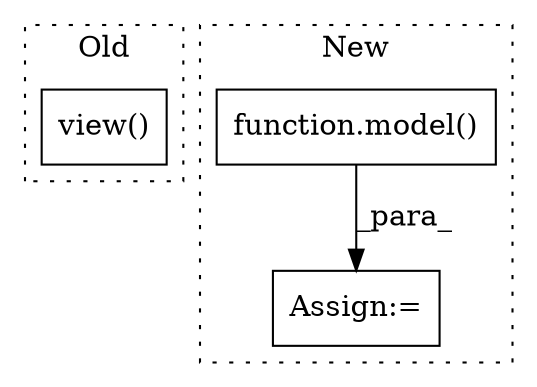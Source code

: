 digraph G {
subgraph cluster0 {
1 [label="view()" a="75" s="1104,1169" l="44,1" shape="box"];
label = "Old";
style="dotted";
}
subgraph cluster1 {
2 [label="function.model()" a="75" s="1901,1933" l="6,1" shape="box"];
3 [label="Assign:=" a="68" s="1898" l="3" shape="box"];
label = "New";
style="dotted";
}
2 -> 3 [label="_para_"];
}